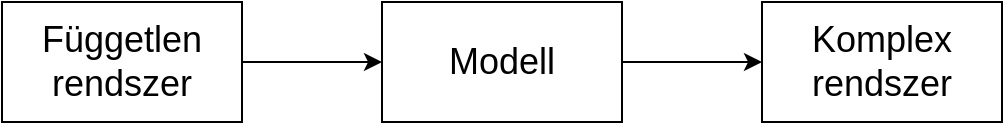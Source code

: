 <mxfile version="13.9.2" type="device"><diagram id="FgOm1nlMffyFeE2Xa_sQ" name="Page-1"><mxGraphModel dx="1673" dy="1075" grid="1" gridSize="10" guides="1" tooltips="1" connect="1" arrows="1" fold="1" page="1" pageScale="1" pageWidth="1400" pageHeight="850" math="0" shadow="0"><root><mxCell id="0"/><mxCell id="1" parent="0"/><mxCell id="XRn4C0TM4vTEed_kMFHE-1" value="&lt;font style=&quot;font-size: 18px&quot;&gt;Független rendszer&lt;/font&gt;" style="rounded=0;whiteSpace=wrap;html=1;" vertex="1" parent="1"><mxGeometry x="280" y="380" width="120" height="60" as="geometry"/></mxCell><mxCell id="XRn4C0TM4vTEed_kMFHE-2" value="&lt;font style=&quot;font-size: 18px&quot;&gt;Modell&lt;/font&gt;" style="rounded=0;whiteSpace=wrap;html=1;" vertex="1" parent="1"><mxGeometry x="470" y="380" width="120" height="60" as="geometry"/></mxCell><mxCell id="XRn4C0TM4vTEed_kMFHE-3" value="&lt;font style=&quot;font-size: 18px&quot;&gt;Komplex rendszer&lt;/font&gt;" style="rounded=0;whiteSpace=wrap;html=1;" vertex="1" parent="1"><mxGeometry x="660" y="380" width="120" height="60" as="geometry"/></mxCell><mxCell id="XRn4C0TM4vTEed_kMFHE-4" value="" style="endArrow=classic;html=1;entryX=0;entryY=0.5;entryDx=0;entryDy=0;exitX=1;exitY=0.5;exitDx=0;exitDy=0;" edge="1" parent="1" source="XRn4C0TM4vTEed_kMFHE-1" target="XRn4C0TM4vTEed_kMFHE-2"><mxGeometry width="50" height="50" relative="1" as="geometry"><mxPoint x="420" y="480" as="sourcePoint"/><mxPoint x="730" y="450" as="targetPoint"/></mxGeometry></mxCell><mxCell id="XRn4C0TM4vTEed_kMFHE-5" value="" style="endArrow=classic;html=1;entryX=0;entryY=0.5;entryDx=0;entryDy=0;exitX=1;exitY=0.5;exitDx=0;exitDy=0;" edge="1" parent="1" source="XRn4C0TM4vTEed_kMFHE-2" target="XRn4C0TM4vTEed_kMFHE-3"><mxGeometry width="50" height="50" relative="1" as="geometry"><mxPoint x="610" y="470" as="sourcePoint"/><mxPoint x="600" y="430" as="targetPoint"/></mxGeometry></mxCell></root></mxGraphModel></diagram></mxfile>